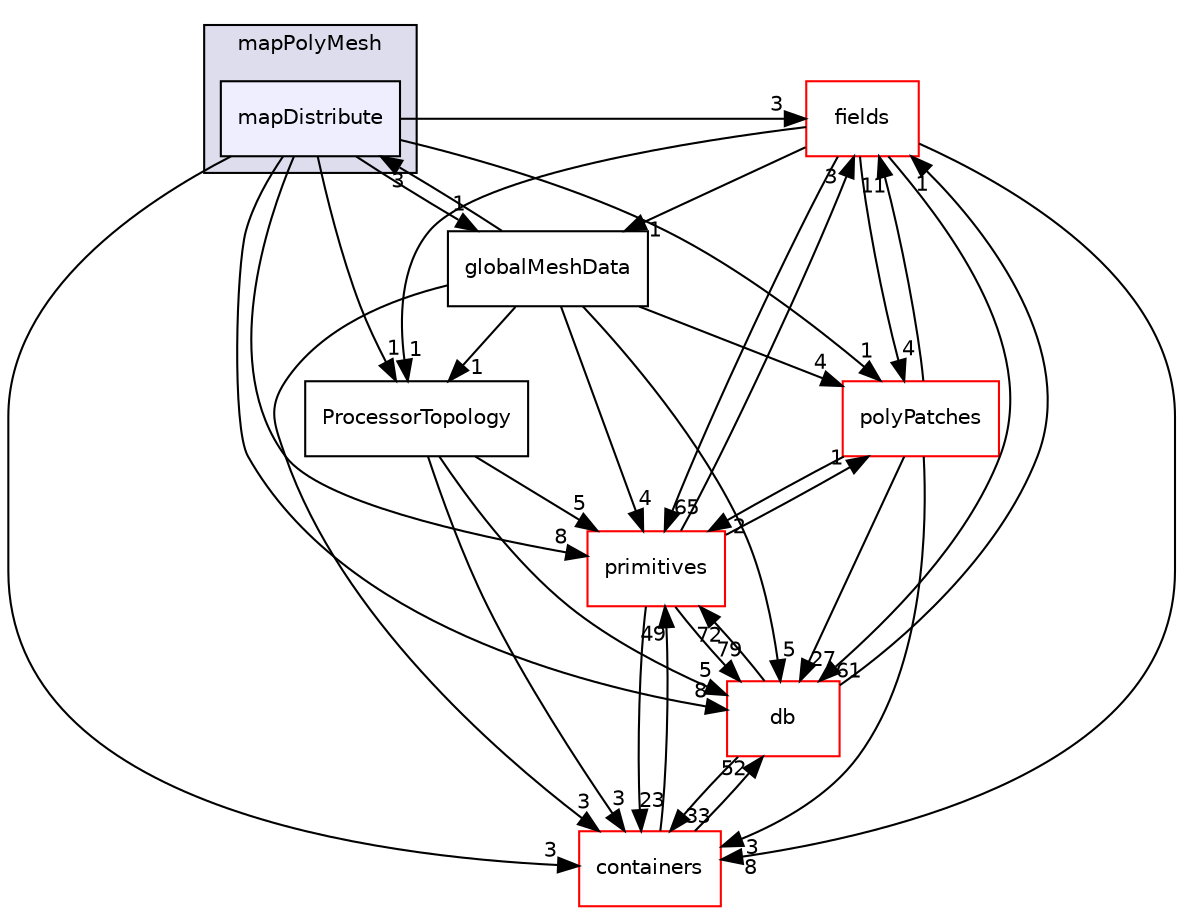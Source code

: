 digraph "src/OpenFOAM/meshes/polyMesh/mapPolyMesh/mapDistribute" {
  bgcolor=transparent;
  compound=true
  node [ fontsize="10", fontname="Helvetica"];
  edge [ labelfontsize="10", labelfontname="Helvetica"];
  subgraph clusterdir_1adf3b4e71e6bce57c8961c31cd11722 {
    graph [ bgcolor="#ddddee", pencolor="black", label="mapPolyMesh" fontname="Helvetica", fontsize="10", URL="dir_1adf3b4e71e6bce57c8961c31cd11722.html"]
  dir_296562adec130e35246a33708bf648ec [shape=box, label="mapDistribute", style="filled", fillcolor="#eeeeff", pencolor="black", URL="dir_296562adec130e35246a33708bf648ec.html"];
  }
  dir_962442b8f989d5529fab5e0f0e4ffb74 [shape=box label="fields" color="red" URL="dir_962442b8f989d5529fab5e0f0e4ffb74.html"];
  dir_67ffeba79fe92b46a9460556346ffbde [shape=box label="polyPatches" color="red" URL="dir_67ffeba79fe92b46a9460556346ffbde.html"];
  dir_19d0872053bde092be81d7fe3f56cbf7 [shape=box label="containers" color="red" URL="dir_19d0872053bde092be81d7fe3f56cbf7.html"];
  dir_63c634f7a7cfd679ac26c67fb30fc32f [shape=box label="db" color="red" URL="dir_63c634f7a7cfd679ac26c67fb30fc32f.html"];
  dir_95ca72a671ba08a3e33cea2e49f9882b [shape=box label="globalMeshData" URL="dir_95ca72a671ba08a3e33cea2e49f9882b.html"];
  dir_3e50f45338116b169052b428016851aa [shape=box label="primitives" color="red" URL="dir_3e50f45338116b169052b428016851aa.html"];
  dir_46d38082bd7d8309277c8be4e1f70190 [shape=box label="ProcessorTopology" URL="dir_46d38082bd7d8309277c8be4e1f70190.html"];
  dir_296562adec130e35246a33708bf648ec->dir_962442b8f989d5529fab5e0f0e4ffb74 [headlabel="3", labeldistance=1.5 headhref="dir_002277_002022.html"];
  dir_296562adec130e35246a33708bf648ec->dir_67ffeba79fe92b46a9460556346ffbde [headlabel="1", labeldistance=1.5 headhref="dir_002277_002284.html"];
  dir_296562adec130e35246a33708bf648ec->dir_19d0872053bde092be81d7fe3f56cbf7 [headlabel="3", labeldistance=1.5 headhref="dir_002277_001903.html"];
  dir_296562adec130e35246a33708bf648ec->dir_63c634f7a7cfd679ac26c67fb30fc32f [headlabel="8", labeldistance=1.5 headhref="dir_002277_001954.html"];
  dir_296562adec130e35246a33708bf648ec->dir_95ca72a671ba08a3e33cea2e49f9882b [headlabel="1", labeldistance=1.5 headhref="dir_002277_002273.html"];
  dir_296562adec130e35246a33708bf648ec->dir_3e50f45338116b169052b428016851aa [headlabel="8", labeldistance=1.5 headhref="dir_002277_002326.html"];
  dir_296562adec130e35246a33708bf648ec->dir_46d38082bd7d8309277c8be4e1f70190 [headlabel="1", labeldistance=1.5 headhref="dir_002277_002324.html"];
  dir_962442b8f989d5529fab5e0f0e4ffb74->dir_67ffeba79fe92b46a9460556346ffbde [headlabel="4", labeldistance=1.5 headhref="dir_002022_002284.html"];
  dir_962442b8f989d5529fab5e0f0e4ffb74->dir_19d0872053bde092be81d7fe3f56cbf7 [headlabel="8", labeldistance=1.5 headhref="dir_002022_001903.html"];
  dir_962442b8f989d5529fab5e0f0e4ffb74->dir_63c634f7a7cfd679ac26c67fb30fc32f [headlabel="61", labeldistance=1.5 headhref="dir_002022_001954.html"];
  dir_962442b8f989d5529fab5e0f0e4ffb74->dir_95ca72a671ba08a3e33cea2e49f9882b [headlabel="1", labeldistance=1.5 headhref="dir_002022_002273.html"];
  dir_962442b8f989d5529fab5e0f0e4ffb74->dir_3e50f45338116b169052b428016851aa [headlabel="65", labeldistance=1.5 headhref="dir_002022_002326.html"];
  dir_962442b8f989d5529fab5e0f0e4ffb74->dir_46d38082bd7d8309277c8be4e1f70190 [headlabel="1", labeldistance=1.5 headhref="dir_002022_002324.html"];
  dir_67ffeba79fe92b46a9460556346ffbde->dir_962442b8f989d5529fab5e0f0e4ffb74 [headlabel="11", labeldistance=1.5 headhref="dir_002284_002022.html"];
  dir_67ffeba79fe92b46a9460556346ffbde->dir_19d0872053bde092be81d7fe3f56cbf7 [headlabel="3", labeldistance=1.5 headhref="dir_002284_001903.html"];
  dir_67ffeba79fe92b46a9460556346ffbde->dir_63c634f7a7cfd679ac26c67fb30fc32f [headlabel="27", labeldistance=1.5 headhref="dir_002284_001954.html"];
  dir_67ffeba79fe92b46a9460556346ffbde->dir_3e50f45338116b169052b428016851aa [headlabel="2", labeldistance=1.5 headhref="dir_002284_002326.html"];
  dir_19d0872053bde092be81d7fe3f56cbf7->dir_63c634f7a7cfd679ac26c67fb30fc32f [headlabel="52", labeldistance=1.5 headhref="dir_001903_001954.html"];
  dir_19d0872053bde092be81d7fe3f56cbf7->dir_3e50f45338116b169052b428016851aa [headlabel="49", labeldistance=1.5 headhref="dir_001903_002326.html"];
  dir_63c634f7a7cfd679ac26c67fb30fc32f->dir_962442b8f989d5529fab5e0f0e4ffb74 [headlabel="1", labeldistance=1.5 headhref="dir_001954_002022.html"];
  dir_63c634f7a7cfd679ac26c67fb30fc32f->dir_19d0872053bde092be81d7fe3f56cbf7 [headlabel="33", labeldistance=1.5 headhref="dir_001954_001903.html"];
  dir_63c634f7a7cfd679ac26c67fb30fc32f->dir_3e50f45338116b169052b428016851aa [headlabel="72", labeldistance=1.5 headhref="dir_001954_002326.html"];
  dir_95ca72a671ba08a3e33cea2e49f9882b->dir_296562adec130e35246a33708bf648ec [headlabel="3", labeldistance=1.5 headhref="dir_002273_002277.html"];
  dir_95ca72a671ba08a3e33cea2e49f9882b->dir_67ffeba79fe92b46a9460556346ffbde [headlabel="4", labeldistance=1.5 headhref="dir_002273_002284.html"];
  dir_95ca72a671ba08a3e33cea2e49f9882b->dir_19d0872053bde092be81d7fe3f56cbf7 [headlabel="3", labeldistance=1.5 headhref="dir_002273_001903.html"];
  dir_95ca72a671ba08a3e33cea2e49f9882b->dir_63c634f7a7cfd679ac26c67fb30fc32f [headlabel="5", labeldistance=1.5 headhref="dir_002273_001954.html"];
  dir_95ca72a671ba08a3e33cea2e49f9882b->dir_3e50f45338116b169052b428016851aa [headlabel="4", labeldistance=1.5 headhref="dir_002273_002326.html"];
  dir_95ca72a671ba08a3e33cea2e49f9882b->dir_46d38082bd7d8309277c8be4e1f70190 [headlabel="1", labeldistance=1.5 headhref="dir_002273_002324.html"];
  dir_3e50f45338116b169052b428016851aa->dir_962442b8f989d5529fab5e0f0e4ffb74 [headlabel="3", labeldistance=1.5 headhref="dir_002326_002022.html"];
  dir_3e50f45338116b169052b428016851aa->dir_67ffeba79fe92b46a9460556346ffbde [headlabel="1", labeldistance=1.5 headhref="dir_002326_002284.html"];
  dir_3e50f45338116b169052b428016851aa->dir_19d0872053bde092be81d7fe3f56cbf7 [headlabel="23", labeldistance=1.5 headhref="dir_002326_001903.html"];
  dir_3e50f45338116b169052b428016851aa->dir_63c634f7a7cfd679ac26c67fb30fc32f [headlabel="79", labeldistance=1.5 headhref="dir_002326_001954.html"];
  dir_46d38082bd7d8309277c8be4e1f70190->dir_19d0872053bde092be81d7fe3f56cbf7 [headlabel="3", labeldistance=1.5 headhref="dir_002324_001903.html"];
  dir_46d38082bd7d8309277c8be4e1f70190->dir_63c634f7a7cfd679ac26c67fb30fc32f [headlabel="5", labeldistance=1.5 headhref="dir_002324_001954.html"];
  dir_46d38082bd7d8309277c8be4e1f70190->dir_3e50f45338116b169052b428016851aa [headlabel="5", labeldistance=1.5 headhref="dir_002324_002326.html"];
}
